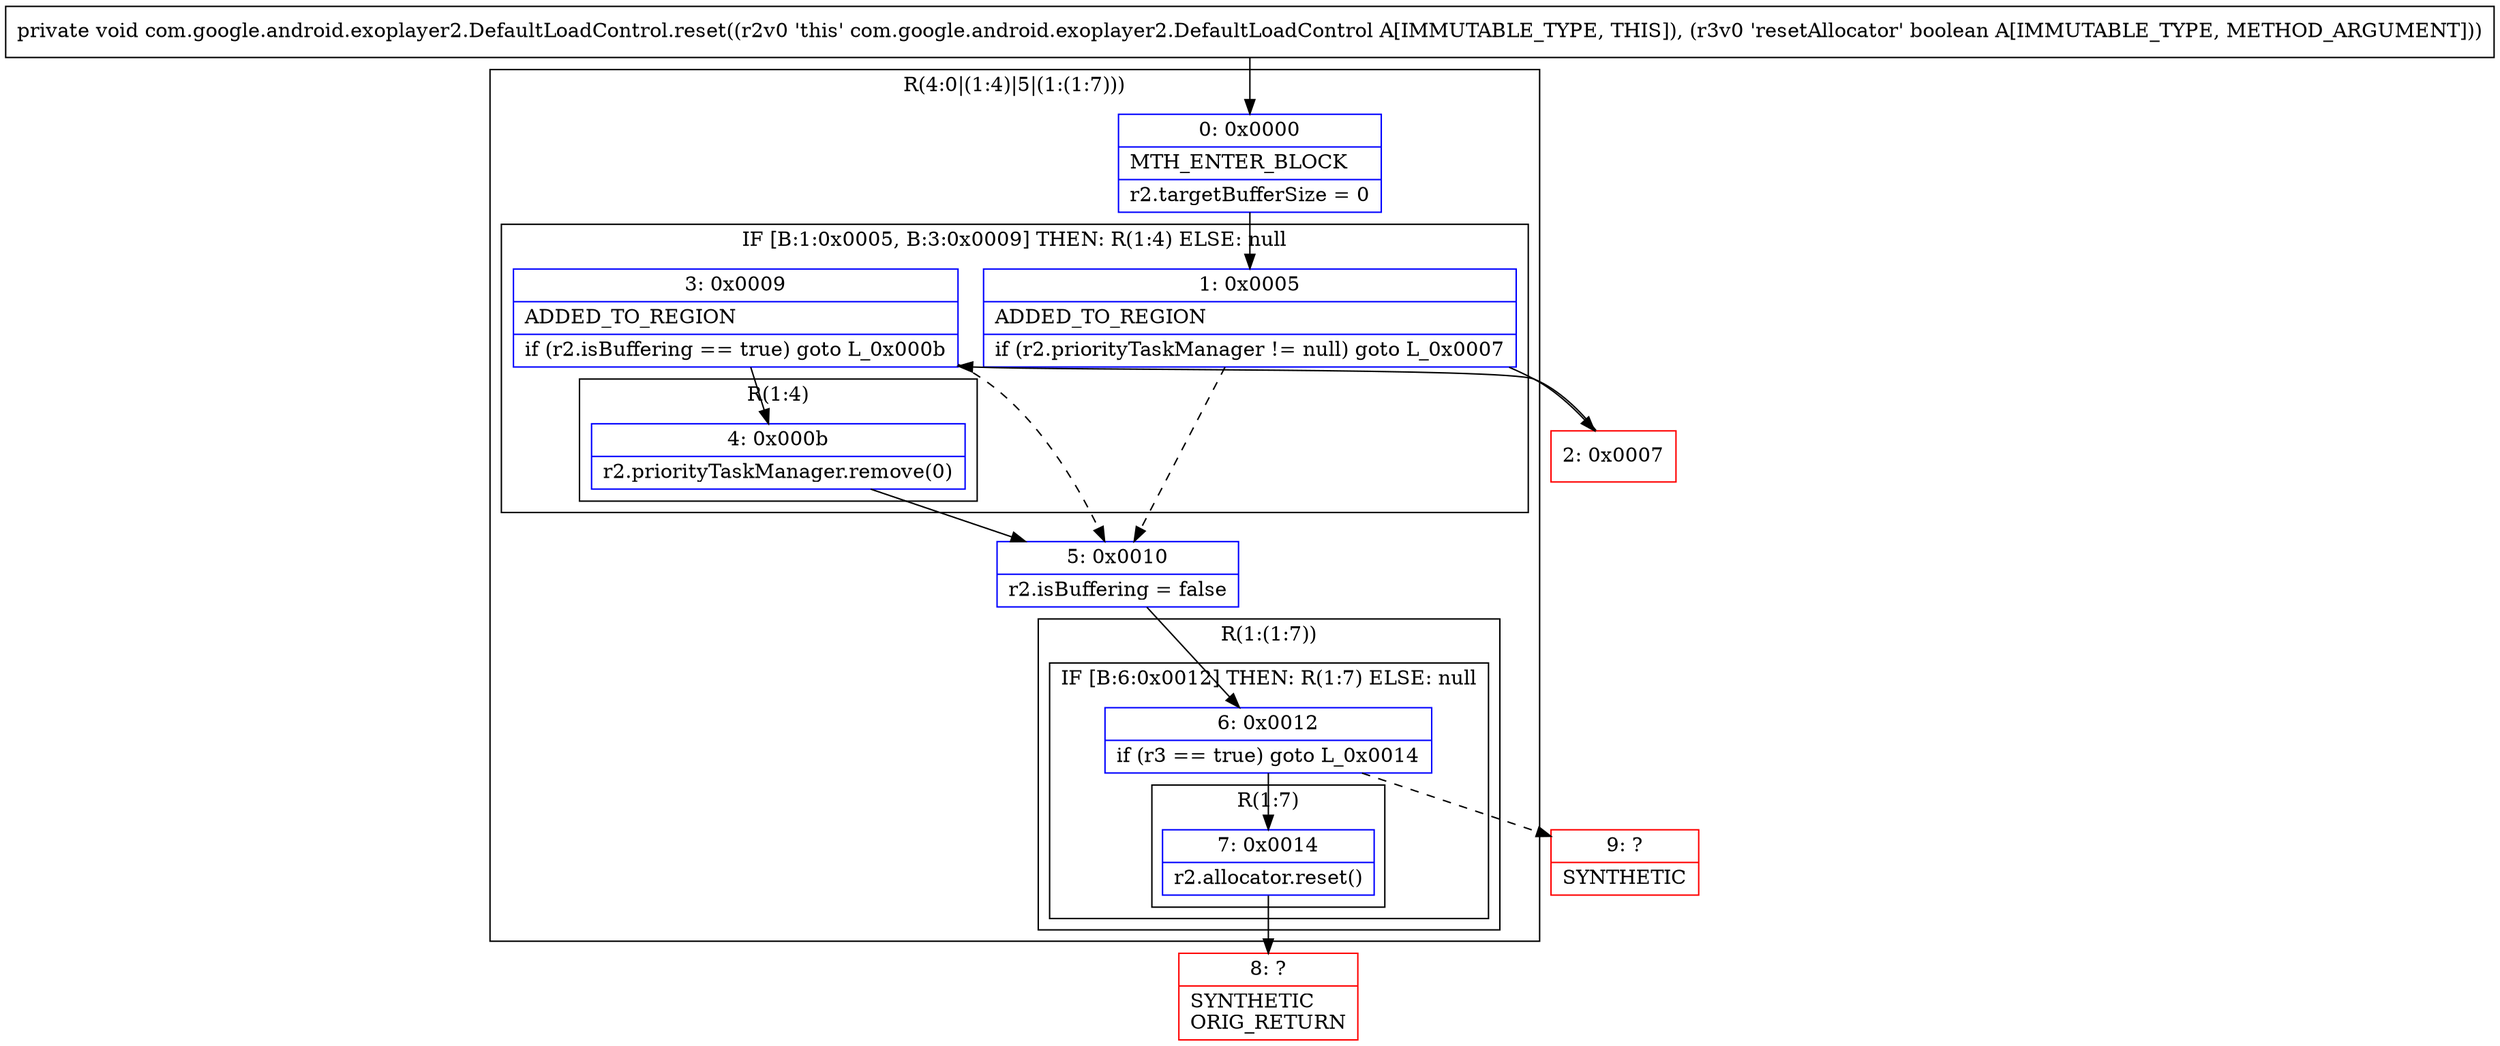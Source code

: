 digraph "CFG forcom.google.android.exoplayer2.DefaultLoadControl.reset(Z)V" {
subgraph cluster_Region_929775287 {
label = "R(4:0|(1:4)|5|(1:(1:7)))";
node [shape=record,color=blue];
Node_0 [shape=record,label="{0\:\ 0x0000|MTH_ENTER_BLOCK\l|r2.targetBufferSize = 0\l}"];
subgraph cluster_IfRegion_339518048 {
label = "IF [B:1:0x0005, B:3:0x0009] THEN: R(1:4) ELSE: null";
node [shape=record,color=blue];
Node_1 [shape=record,label="{1\:\ 0x0005|ADDED_TO_REGION\l|if (r2.priorityTaskManager != null) goto L_0x0007\l}"];
Node_3 [shape=record,label="{3\:\ 0x0009|ADDED_TO_REGION\l|if (r2.isBuffering == true) goto L_0x000b\l}"];
subgraph cluster_Region_1120524109 {
label = "R(1:4)";
node [shape=record,color=blue];
Node_4 [shape=record,label="{4\:\ 0x000b|r2.priorityTaskManager.remove(0)\l}"];
}
}
Node_5 [shape=record,label="{5\:\ 0x0010|r2.isBuffering = false\l}"];
subgraph cluster_Region_498292906 {
label = "R(1:(1:7))";
node [shape=record,color=blue];
subgraph cluster_IfRegion_1933787949 {
label = "IF [B:6:0x0012] THEN: R(1:7) ELSE: null";
node [shape=record,color=blue];
Node_6 [shape=record,label="{6\:\ 0x0012|if (r3 == true) goto L_0x0014\l}"];
subgraph cluster_Region_35504263 {
label = "R(1:7)";
node [shape=record,color=blue];
Node_7 [shape=record,label="{7\:\ 0x0014|r2.allocator.reset()\l}"];
}
}
}
}
Node_2 [shape=record,color=red,label="{2\:\ 0x0007}"];
Node_8 [shape=record,color=red,label="{8\:\ ?|SYNTHETIC\lORIG_RETURN\l}"];
Node_9 [shape=record,color=red,label="{9\:\ ?|SYNTHETIC\l}"];
MethodNode[shape=record,label="{private void com.google.android.exoplayer2.DefaultLoadControl.reset((r2v0 'this' com.google.android.exoplayer2.DefaultLoadControl A[IMMUTABLE_TYPE, THIS]), (r3v0 'resetAllocator' boolean A[IMMUTABLE_TYPE, METHOD_ARGUMENT])) }"];
MethodNode -> Node_0;
Node_0 -> Node_1;
Node_1 -> Node_2;
Node_1 -> Node_5[style=dashed];
Node_3 -> Node_4;
Node_3 -> Node_5[style=dashed];
Node_4 -> Node_5;
Node_5 -> Node_6;
Node_6 -> Node_7;
Node_6 -> Node_9[style=dashed];
Node_7 -> Node_8;
Node_2 -> Node_3;
}

